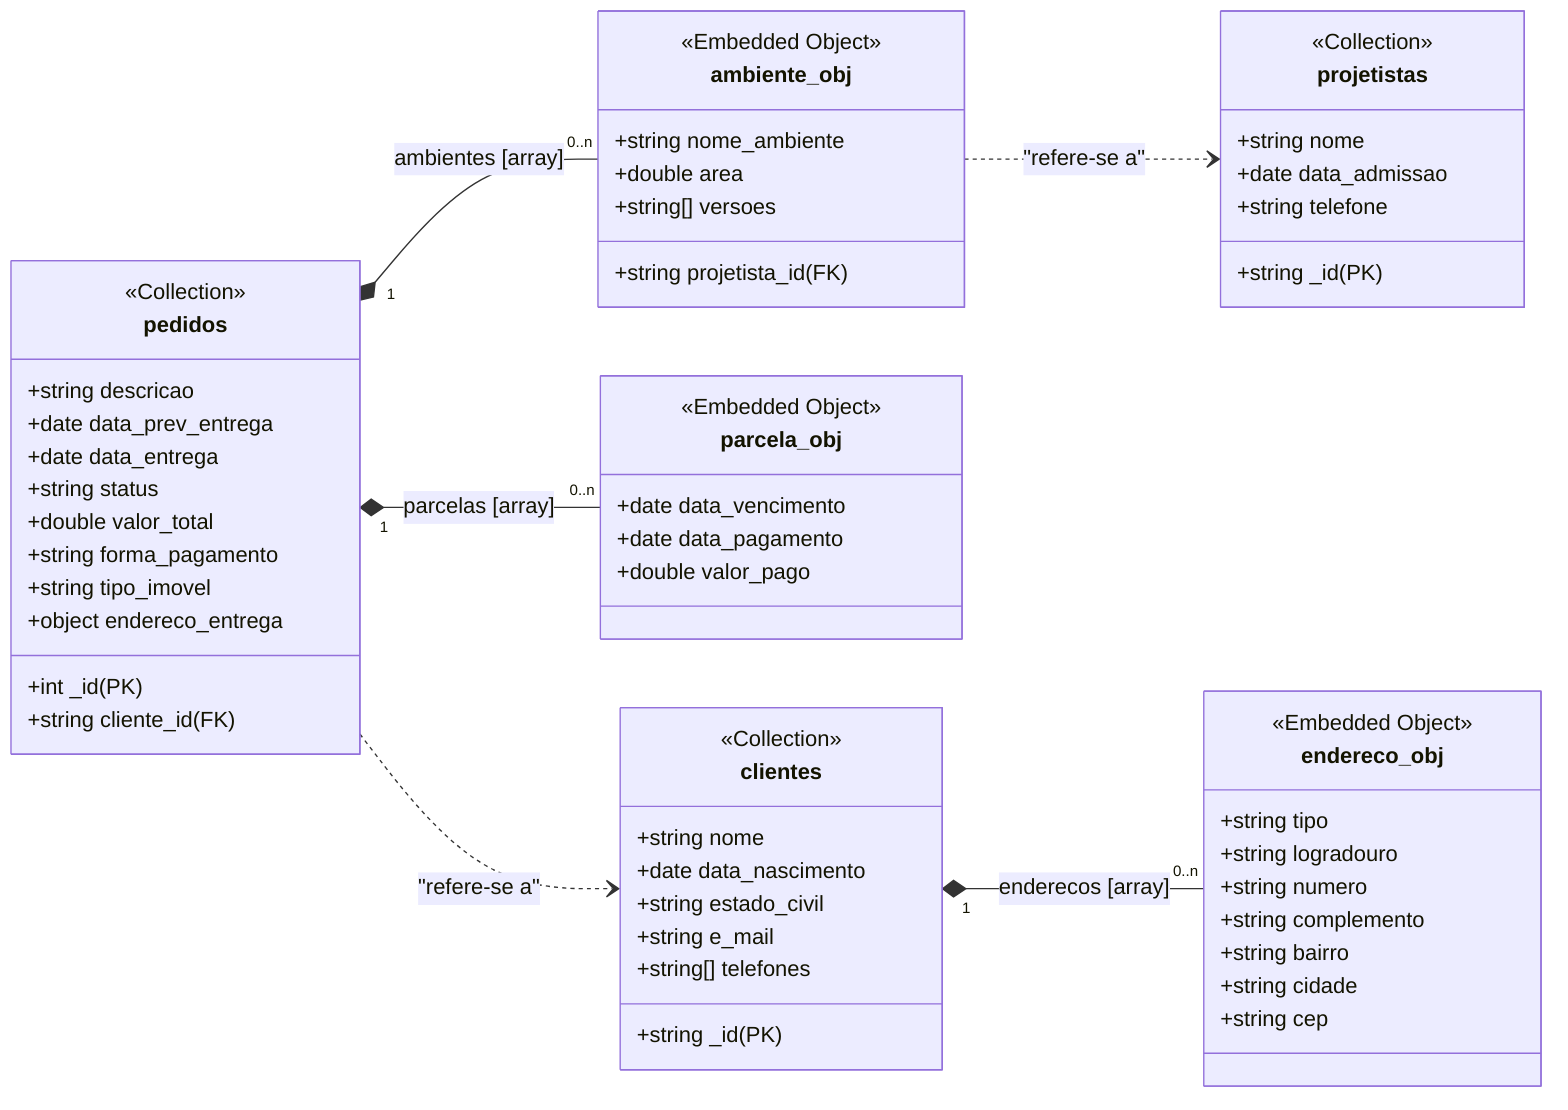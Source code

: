 classDiagram
    direction LR

    class clientes {
        <<Collection>>
        +string _id (PK)
        +string nome
        +date data_nascimento
        +string estado_civil
        +string e_mail
        +string[] telefones
    }

    class endereco_obj {
        <<Embedded Object>>
        +string tipo
        +string logradouro
        +string numero
        +string complemento
        +string bairro
        +string cidade
        +string cep
    }

    class projetistas {
        <<Collection>>
        +string _id (PK)
        +string nome
        +date data_admissao
        +string telefone
    }

    class pedidos {
        <<Collection>>
        +int _id (PK)
        +string descricao
        +date data_prev_entrega
        +date data_entrega
        +string status
        +double valor_total
        +string forma_pagamento
        +string tipo_imovel
        +string cliente_id (FK)
        +object endereco_entrega
    }

    class parcela_obj {
        <<Embedded Object>>
        +date data_vencimento
        +date data_pagamento
        +double valor_pago
    }

    class ambiente_obj {
        <<Embedded Object>>
        +string nome_ambiente
        +double area
        +string projetista_id (FK)
        +string[] versoes
    }

    clientes "1" *-- "0..n" endereco_obj : enderecos [array]

    pedidos "1" *-- "0..n" parcela_obj : parcelas [array]
    pedidos "1" *-- "0..n" ambiente_obj : ambientes [array]
    pedidos ..> clientes : "refere-se a"

    ambiente_obj ..> projetistas : "refere-se a"